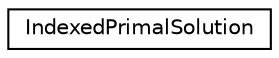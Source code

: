 digraph "Graphical Class Hierarchy"
{
 // LATEX_PDF_SIZE
  edge [fontname="Helvetica",fontsize="10",labelfontname="Helvetica",labelfontsize="10"];
  node [fontname="Helvetica",fontsize="10",shape=record];
  rankdir="LR";
  Node0 [label="IndexedPrimalSolution",height=0.2,width=0.4,color="black", fillcolor="white", style="filled",URL="$structoperations__research_1_1math__opt_1_1_indexed_primal_solution.html",tooltip=" "];
}
